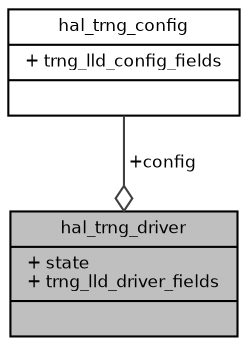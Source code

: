 digraph "hal_trng_driver"
{
  bgcolor="transparent";
  edge [fontname="Helvetica",fontsize="8",labelfontname="Helvetica",labelfontsize="8"];
  node [fontname="Helvetica",fontsize="8",shape=record];
  Node1 [label="{hal_trng_driver\n|+ state\l+ trng_lld_driver_fields\l|}",height=0.2,width=0.4,color="black", fillcolor="grey75", style="filled", fontcolor="black"];
  Node2 -> Node1 [color="grey25",fontsize="8",style="solid",label=" +config" ,arrowhead="odiamond",fontname="Helvetica"];
  Node2 [label="{hal_trng_config\n|+ trng_lld_config_fields\l|}",height=0.2,width=0.4,color="black",URL="$structhal__trng__config.html",tooltip="Driver configuration structure. "];
}

